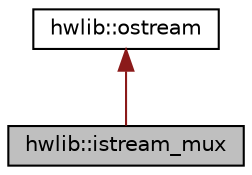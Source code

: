 digraph "hwlib::istream_mux"
{
  edge [fontname="Helvetica",fontsize="10",labelfontname="Helvetica",labelfontsize="10"];
  node [fontname="Helvetica",fontsize="10",shape=record];
  Node0 [label="hwlib::istream_mux",height=0.2,width=0.4,color="black", fillcolor="grey75", style="filled", fontcolor="black"];
  Node1 -> Node0 [dir="back",color="firebrick4",fontsize="10",style="solid",fontname="Helvetica"];
  Node1 [label="hwlib::ostream",height=0.2,width=0.4,color="black", fillcolor="white", style="filled",URL="$classhwlib_1_1ostream.html"];
}
